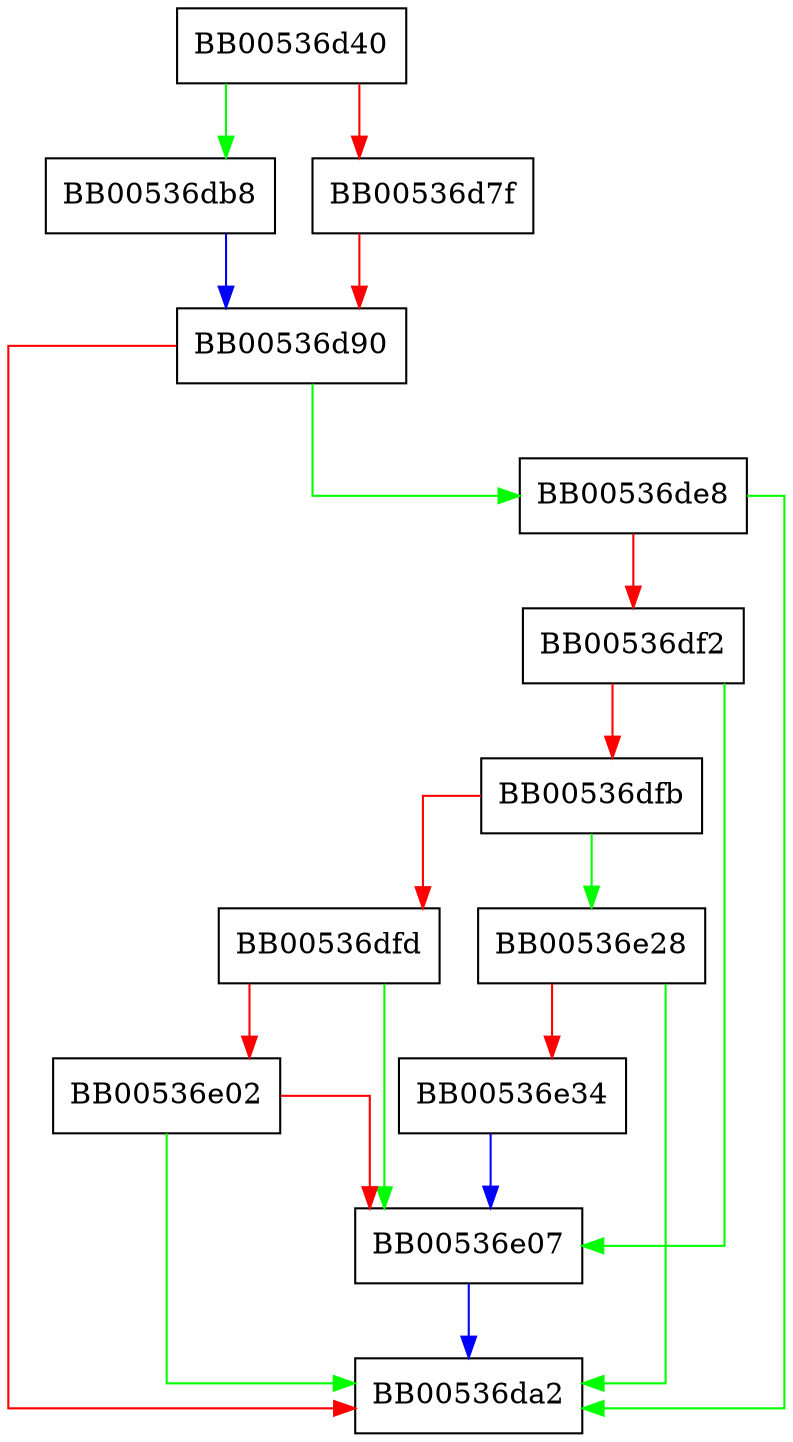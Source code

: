 digraph dgram_puts {
  node [shape="box"];
  graph [splines=ortho];
  BB00536d40 -> BB00536db8 [color="green"];
  BB00536d40 -> BB00536d7f [color="red"];
  BB00536d7f -> BB00536d90 [color="red"];
  BB00536d90 -> BB00536de8 [color="green"];
  BB00536d90 -> BB00536da2 [color="red"];
  BB00536db8 -> BB00536d90 [color="blue"];
  BB00536de8 -> BB00536da2 [color="green"];
  BB00536de8 -> BB00536df2 [color="red"];
  BB00536df2 -> BB00536e07 [color="green"];
  BB00536df2 -> BB00536dfb [color="red"];
  BB00536dfb -> BB00536e28 [color="green"];
  BB00536dfb -> BB00536dfd [color="red"];
  BB00536dfd -> BB00536e07 [color="green"];
  BB00536dfd -> BB00536e02 [color="red"];
  BB00536e02 -> BB00536da2 [color="green"];
  BB00536e02 -> BB00536e07 [color="red"];
  BB00536e07 -> BB00536da2 [color="blue"];
  BB00536e28 -> BB00536da2 [color="green"];
  BB00536e28 -> BB00536e34 [color="red"];
  BB00536e34 -> BB00536e07 [color="blue"];
}